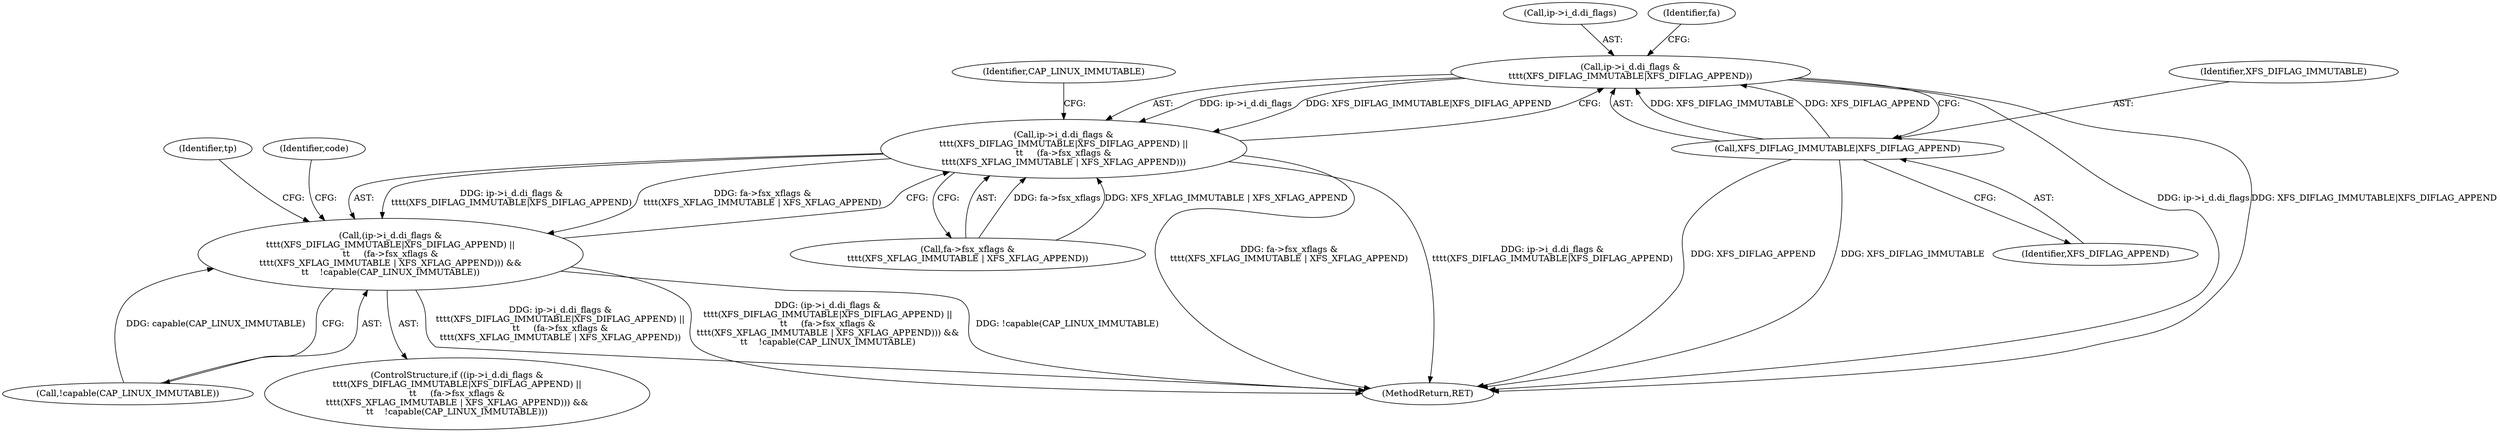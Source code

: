 digraph "0_linux_23adbe12ef7d3d4195e80800ab36b37bee28cd03_4@pointer" {
"1000506" [label="(Call,ip->i_d.di_flags &\n\t\t\t\t(XFS_DIFLAG_IMMUTABLE|XFS_DIFLAG_APPEND))"];
"1000512" [label="(Call,XFS_DIFLAG_IMMUTABLE|XFS_DIFLAG_APPEND)"];
"1000505" [label="(Call,ip->i_d.di_flags &\n\t\t\t\t(XFS_DIFLAG_IMMUTABLE|XFS_DIFLAG_APPEND) ||\n\t\t     (fa->fsx_xflags &\n\t\t\t\t(XFS_XFLAG_IMMUTABLE | XFS_XFLAG_APPEND)))"];
"1000504" [label="(Call,(ip->i_d.di_flags &\n\t\t\t\t(XFS_DIFLAG_IMMUTABLE|XFS_DIFLAG_APPEND) ||\n\t\t     (fa->fsx_xflags &\n\t\t\t\t(XFS_XFLAG_IMMUTABLE | XFS_XFLAG_APPEND))) &&\n\t\t    !capable(CAP_LINUX_IMMUTABLE))"];
"1000532" [label="(Identifier,tp)"];
"1000522" [label="(Call,!capable(CAP_LINUX_IMMUTABLE))"];
"1000687" [label="(MethodReturn,RET)"];
"1000506" [label="(Call,ip->i_d.di_flags &\n\t\t\t\t(XFS_DIFLAG_IMMUTABLE|XFS_DIFLAG_APPEND))"];
"1000507" [label="(Call,ip->i_d.di_flags)"];
"1000505" [label="(Call,ip->i_d.di_flags &\n\t\t\t\t(XFS_DIFLAG_IMMUTABLE|XFS_DIFLAG_APPEND) ||\n\t\t     (fa->fsx_xflags &\n\t\t\t\t(XFS_XFLAG_IMMUTABLE | XFS_XFLAG_APPEND)))"];
"1000504" [label="(Call,(ip->i_d.di_flags &\n\t\t\t\t(XFS_DIFLAG_IMMUTABLE|XFS_DIFLAG_APPEND) ||\n\t\t     (fa->fsx_xflags &\n\t\t\t\t(XFS_XFLAG_IMMUTABLE | XFS_XFLAG_APPEND))) &&\n\t\t    !capable(CAP_LINUX_IMMUTABLE))"];
"1000524" [label="(Identifier,CAP_LINUX_IMMUTABLE)"];
"1000512" [label="(Call,XFS_DIFLAG_IMMUTABLE|XFS_DIFLAG_APPEND)"];
"1000513" [label="(Identifier,XFS_DIFLAG_IMMUTABLE)"];
"1000515" [label="(Call,fa->fsx_xflags &\n\t\t\t\t(XFS_XFLAG_IMMUTABLE | XFS_XFLAG_APPEND))"];
"1000514" [label="(Identifier,XFS_DIFLAG_APPEND)"];
"1000527" [label="(Identifier,code)"];
"1000517" [label="(Identifier,fa)"];
"1000503" [label="(ControlStructure,if ((ip->i_d.di_flags &\n\t\t\t\t(XFS_DIFLAG_IMMUTABLE|XFS_DIFLAG_APPEND) ||\n\t\t     (fa->fsx_xflags &\n\t\t\t\t(XFS_XFLAG_IMMUTABLE | XFS_XFLAG_APPEND))) &&\n\t\t    !capable(CAP_LINUX_IMMUTABLE)))"];
"1000506" -> "1000505"  [label="AST: "];
"1000506" -> "1000512"  [label="CFG: "];
"1000507" -> "1000506"  [label="AST: "];
"1000512" -> "1000506"  [label="AST: "];
"1000517" -> "1000506"  [label="CFG: "];
"1000505" -> "1000506"  [label="CFG: "];
"1000506" -> "1000687"  [label="DDG: ip->i_d.di_flags"];
"1000506" -> "1000687"  [label="DDG: XFS_DIFLAG_IMMUTABLE|XFS_DIFLAG_APPEND"];
"1000506" -> "1000505"  [label="DDG: ip->i_d.di_flags"];
"1000506" -> "1000505"  [label="DDG: XFS_DIFLAG_IMMUTABLE|XFS_DIFLAG_APPEND"];
"1000512" -> "1000506"  [label="DDG: XFS_DIFLAG_IMMUTABLE"];
"1000512" -> "1000506"  [label="DDG: XFS_DIFLAG_APPEND"];
"1000512" -> "1000514"  [label="CFG: "];
"1000513" -> "1000512"  [label="AST: "];
"1000514" -> "1000512"  [label="AST: "];
"1000512" -> "1000687"  [label="DDG: XFS_DIFLAG_IMMUTABLE"];
"1000512" -> "1000687"  [label="DDG: XFS_DIFLAG_APPEND"];
"1000505" -> "1000504"  [label="AST: "];
"1000505" -> "1000515"  [label="CFG: "];
"1000515" -> "1000505"  [label="AST: "];
"1000524" -> "1000505"  [label="CFG: "];
"1000504" -> "1000505"  [label="CFG: "];
"1000505" -> "1000687"  [label="DDG: ip->i_d.di_flags &\n\t\t\t\t(XFS_DIFLAG_IMMUTABLE|XFS_DIFLAG_APPEND)"];
"1000505" -> "1000687"  [label="DDG: fa->fsx_xflags &\n\t\t\t\t(XFS_XFLAG_IMMUTABLE | XFS_XFLAG_APPEND)"];
"1000505" -> "1000504"  [label="DDG: ip->i_d.di_flags &\n\t\t\t\t(XFS_DIFLAG_IMMUTABLE|XFS_DIFLAG_APPEND)"];
"1000505" -> "1000504"  [label="DDG: fa->fsx_xflags &\n\t\t\t\t(XFS_XFLAG_IMMUTABLE | XFS_XFLAG_APPEND)"];
"1000515" -> "1000505"  [label="DDG: fa->fsx_xflags"];
"1000515" -> "1000505"  [label="DDG: XFS_XFLAG_IMMUTABLE | XFS_XFLAG_APPEND"];
"1000504" -> "1000503"  [label="AST: "];
"1000504" -> "1000522"  [label="CFG: "];
"1000522" -> "1000504"  [label="AST: "];
"1000527" -> "1000504"  [label="CFG: "];
"1000532" -> "1000504"  [label="CFG: "];
"1000504" -> "1000687"  [label="DDG: !capable(CAP_LINUX_IMMUTABLE)"];
"1000504" -> "1000687"  [label="DDG: ip->i_d.di_flags &\n\t\t\t\t(XFS_DIFLAG_IMMUTABLE|XFS_DIFLAG_APPEND) ||\n\t\t     (fa->fsx_xflags &\n\t\t\t\t(XFS_XFLAG_IMMUTABLE | XFS_XFLAG_APPEND))"];
"1000504" -> "1000687"  [label="DDG: (ip->i_d.di_flags &\n\t\t\t\t(XFS_DIFLAG_IMMUTABLE|XFS_DIFLAG_APPEND) ||\n\t\t     (fa->fsx_xflags &\n\t\t\t\t(XFS_XFLAG_IMMUTABLE | XFS_XFLAG_APPEND))) &&\n\t\t    !capable(CAP_LINUX_IMMUTABLE)"];
"1000522" -> "1000504"  [label="DDG: capable(CAP_LINUX_IMMUTABLE)"];
}
